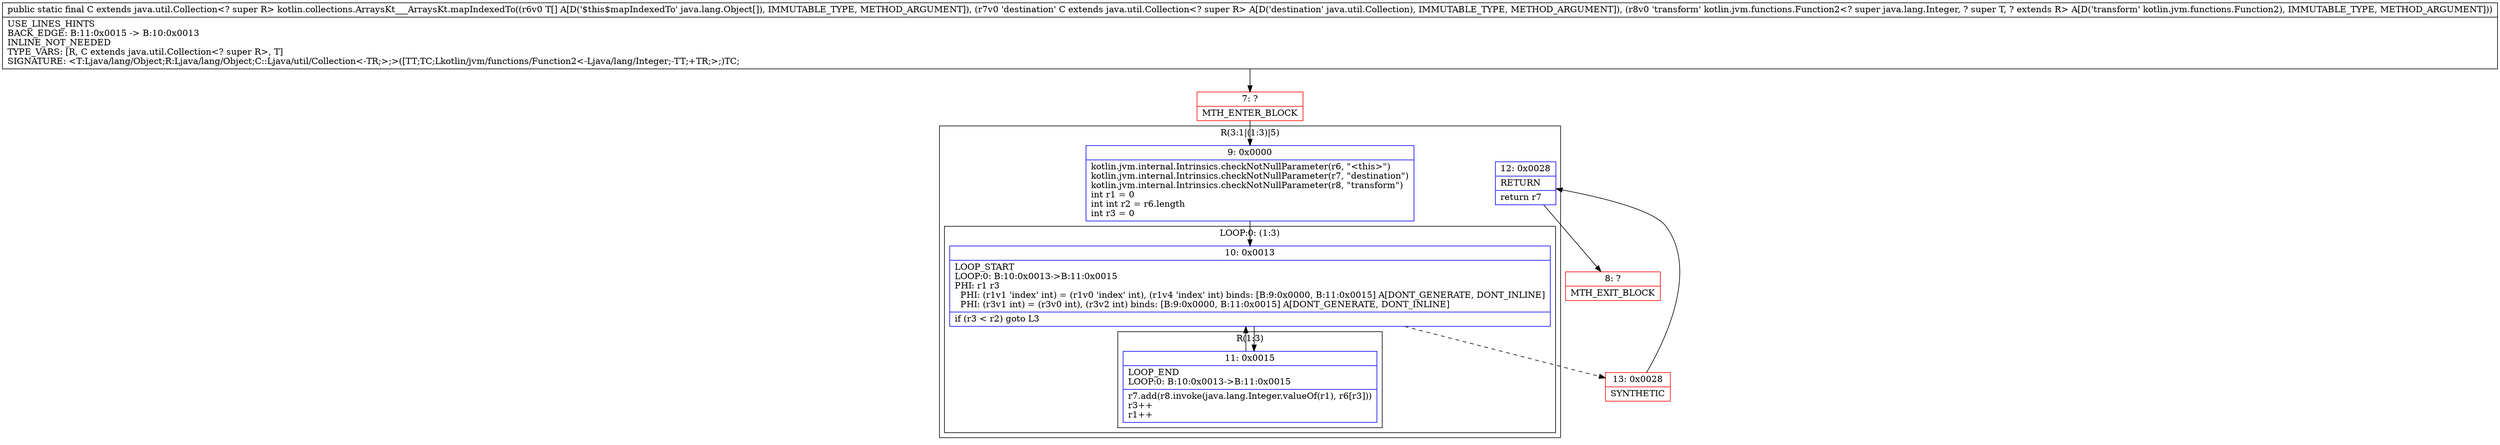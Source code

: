 digraph "CFG forkotlin.collections.ArraysKt___ArraysKt.mapIndexedTo([Ljava\/lang\/Object;Ljava\/util\/Collection;Lkotlin\/jvm\/functions\/Function2;)Ljava\/util\/Collection;" {
subgraph cluster_Region_1106053344 {
label = "R(3:1|(1:3)|5)";
node [shape=record,color=blue];
Node_9 [shape=record,label="{9\:\ 0x0000|kotlin.jvm.internal.Intrinsics.checkNotNullParameter(r6, \"\<this\>\")\lkotlin.jvm.internal.Intrinsics.checkNotNullParameter(r7, \"destination\")\lkotlin.jvm.internal.Intrinsics.checkNotNullParameter(r8, \"transform\")\lint r1 = 0\lint int r2 = r6.length\lint r3 = 0\l}"];
subgraph cluster_LoopRegion_1675861224 {
label = "LOOP:0: (1:3)";
node [shape=record,color=blue];
Node_10 [shape=record,label="{10\:\ 0x0013|LOOP_START\lLOOP:0: B:10:0x0013\-\>B:11:0x0015\lPHI: r1 r3 \l  PHI: (r1v1 'index' int) = (r1v0 'index' int), (r1v4 'index' int) binds: [B:9:0x0000, B:11:0x0015] A[DONT_GENERATE, DONT_INLINE]\l  PHI: (r3v1 int) = (r3v0 int), (r3v2 int) binds: [B:9:0x0000, B:11:0x0015] A[DONT_GENERATE, DONT_INLINE]\l|if (r3 \< r2) goto L3\l}"];
subgraph cluster_Region_732590371 {
label = "R(1:3)";
node [shape=record,color=blue];
Node_11 [shape=record,label="{11\:\ 0x0015|LOOP_END\lLOOP:0: B:10:0x0013\-\>B:11:0x0015\l|r7.add(r8.invoke(java.lang.Integer.valueOf(r1), r6[r3]))\lr3++\lr1++\l}"];
}
}
Node_12 [shape=record,label="{12\:\ 0x0028|RETURN\l|return r7\l}"];
}
Node_7 [shape=record,color=red,label="{7\:\ ?|MTH_ENTER_BLOCK\l}"];
Node_13 [shape=record,color=red,label="{13\:\ 0x0028|SYNTHETIC\l}"];
Node_8 [shape=record,color=red,label="{8\:\ ?|MTH_EXIT_BLOCK\l}"];
MethodNode[shape=record,label="{public static final C extends java.util.Collection\<? super R\> kotlin.collections.ArraysKt___ArraysKt.mapIndexedTo((r6v0 T[] A[D('$this$mapIndexedTo' java.lang.Object[]), IMMUTABLE_TYPE, METHOD_ARGUMENT]), (r7v0 'destination' C extends java.util.Collection\<? super R\> A[D('destination' java.util.Collection), IMMUTABLE_TYPE, METHOD_ARGUMENT]), (r8v0 'transform' kotlin.jvm.functions.Function2\<? super java.lang.Integer, ? super T, ? extends R\> A[D('transform' kotlin.jvm.functions.Function2), IMMUTABLE_TYPE, METHOD_ARGUMENT]))  | USE_LINES_HINTS\lBACK_EDGE: B:11:0x0015 \-\> B:10:0x0013\lINLINE_NOT_NEEDED\lTYPE_VARS: [R, C extends java.util.Collection\<? super R\>, T]\lSIGNATURE: \<T:Ljava\/lang\/Object;R:Ljava\/lang\/Object;C::Ljava\/util\/Collection\<\-TR;\>;\>([TT;TC;Lkotlin\/jvm\/functions\/Function2\<\-Ljava\/lang\/Integer;\-TT;+TR;\>;)TC;\l}"];
MethodNode -> Node_7;Node_9 -> Node_10;
Node_10 -> Node_11;
Node_10 -> Node_13[style=dashed];
Node_11 -> Node_10;
Node_12 -> Node_8;
Node_7 -> Node_9;
Node_13 -> Node_12;
}

